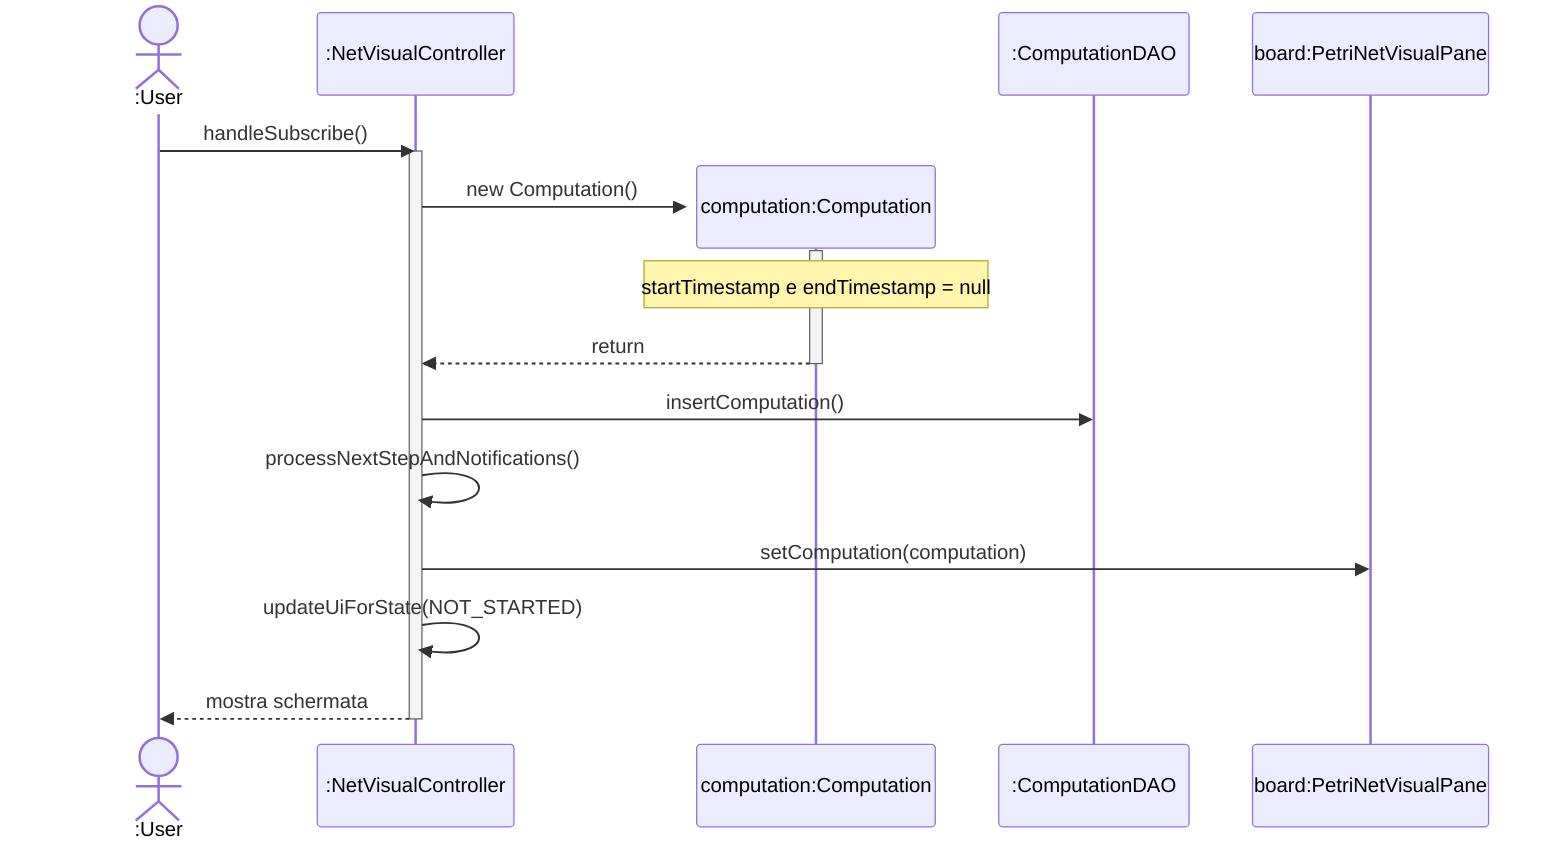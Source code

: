 sequenceDiagram
  actor User as :User
  participant controller as :NetVisualController

  User ->> controller: handleSubscribe()
  activate controller
  create participant comp as computation:Computation
  controller ->>+ comp: new Computation()
  Note over comp: startTimestamp e endTimestamp = null
  comp -->>- controller: return

  participant dao as :ComputationDAO
  controller ->> dao: insertComputation()
  participant board as board:PetriNetVisualPane
  controller ->> controller: processNextStepAndNotifications()
  controller ->> board: setComputation(computation)
  controller ->> controller: updateUiForState(NOT_STARTED)
  controller -->> User: mostra schermata

  deactivate controller